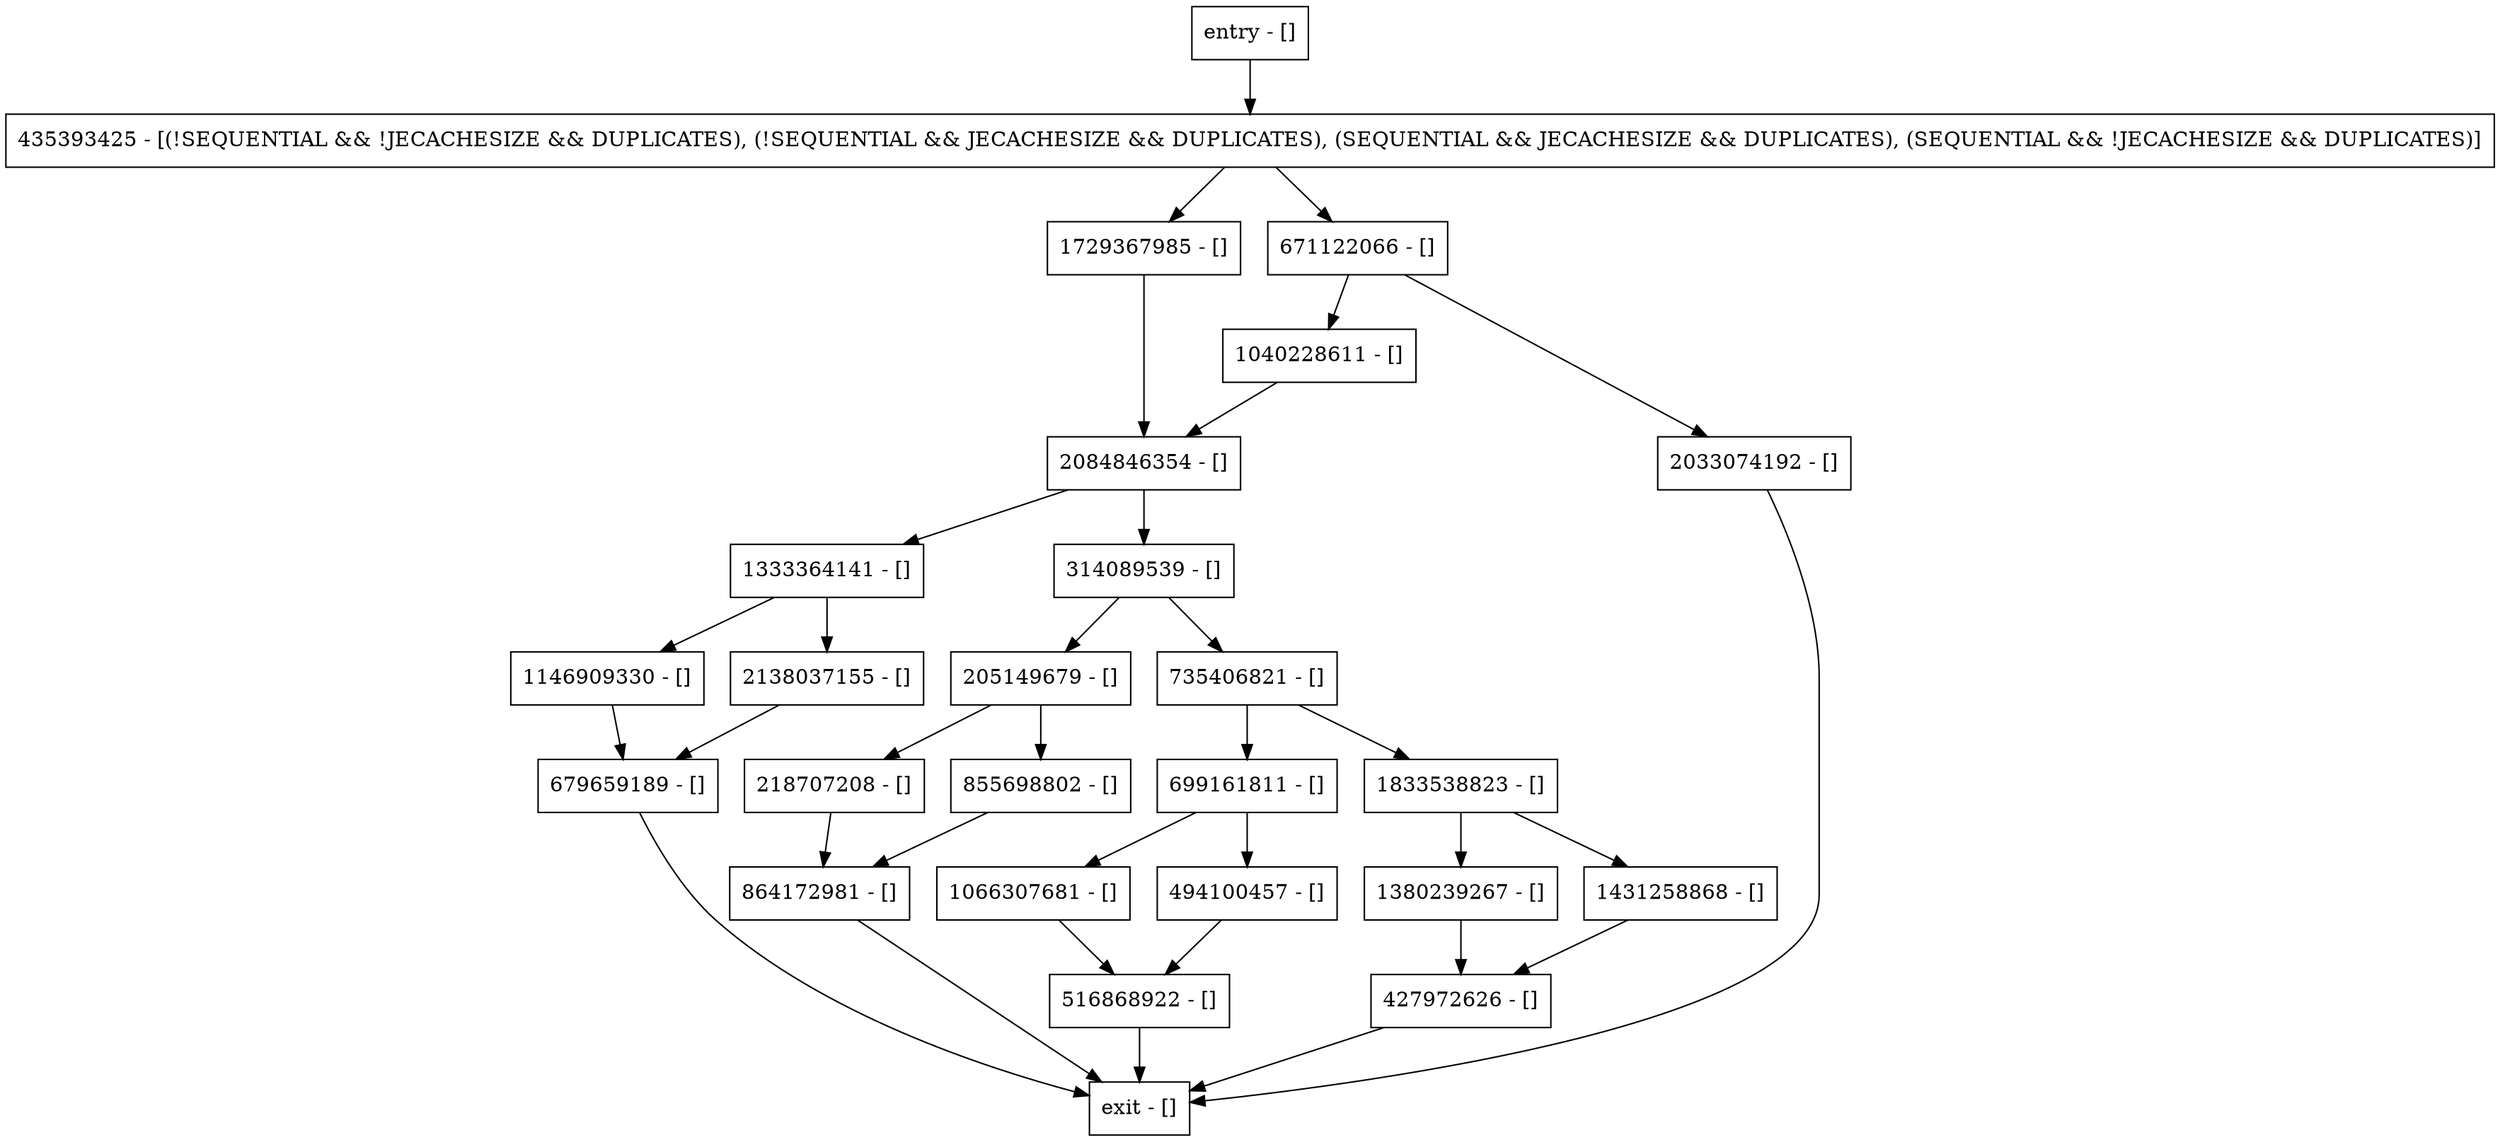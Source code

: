 digraph writeReverseInt {
node [shape=record];
1040228611 [label="1040228611 - []"];
699161811 [label="699161811 - []"];
1146909330 [label="1146909330 - []"];
205149679 [label="205149679 - []"];
679659189 [label="679659189 - []"];
435393425 [label="435393425 - [(!SEQUENTIAL && !JECACHESIZE && DUPLICATES), (!SEQUENTIAL && JECACHESIZE && DUPLICATES), (SEQUENTIAL && JECACHESIZE && DUPLICATES), (SEQUENTIAL && !JECACHESIZE && DUPLICATES)]"];
2033074192 [label="2033074192 - []"];
2138037155 [label="2138037155 - []"];
1333364141 [label="1333364141 - []"];
735406821 [label="735406821 - []"];
427972626 [label="427972626 - []"];
2084846354 [label="2084846354 - []"];
864172981 [label="864172981 - []"];
1066307681 [label="1066307681 - []"];
1380239267 [label="1380239267 - []"];
516868922 [label="516868922 - []"];
entry [label="entry - []"];
exit [label="exit - []"];
494100457 [label="494100457 - []"];
1729367985 [label="1729367985 - []"];
314089539 [label="314089539 - []"];
671122066 [label="671122066 - []"];
218707208 [label="218707208 - []"];
855698802 [label="855698802 - []"];
1833538823 [label="1833538823 - []"];
1431258868 [label="1431258868 - []"];
entry;
exit;
1040228611 -> 2084846354;
699161811 -> 494100457;
699161811 -> 1066307681;
1146909330 -> 679659189;
205149679 -> 218707208;
205149679 -> 855698802;
679659189 -> exit;
435393425 -> 1729367985;
435393425 -> 671122066;
2033074192 -> exit;
2138037155 -> 679659189;
1333364141 -> 1146909330;
1333364141 -> 2138037155;
735406821 -> 699161811;
735406821 -> 1833538823;
427972626 -> exit;
2084846354 -> 314089539;
2084846354 -> 1333364141;
864172981 -> exit;
1066307681 -> 516868922;
1380239267 -> 427972626;
516868922 -> exit;
entry -> 435393425;
494100457 -> 516868922;
1729367985 -> 2084846354;
314089539 -> 735406821;
314089539 -> 205149679;
671122066 -> 1040228611;
671122066 -> 2033074192;
218707208 -> 864172981;
855698802 -> 864172981;
1833538823 -> 1380239267;
1833538823 -> 1431258868;
1431258868 -> 427972626;
}
